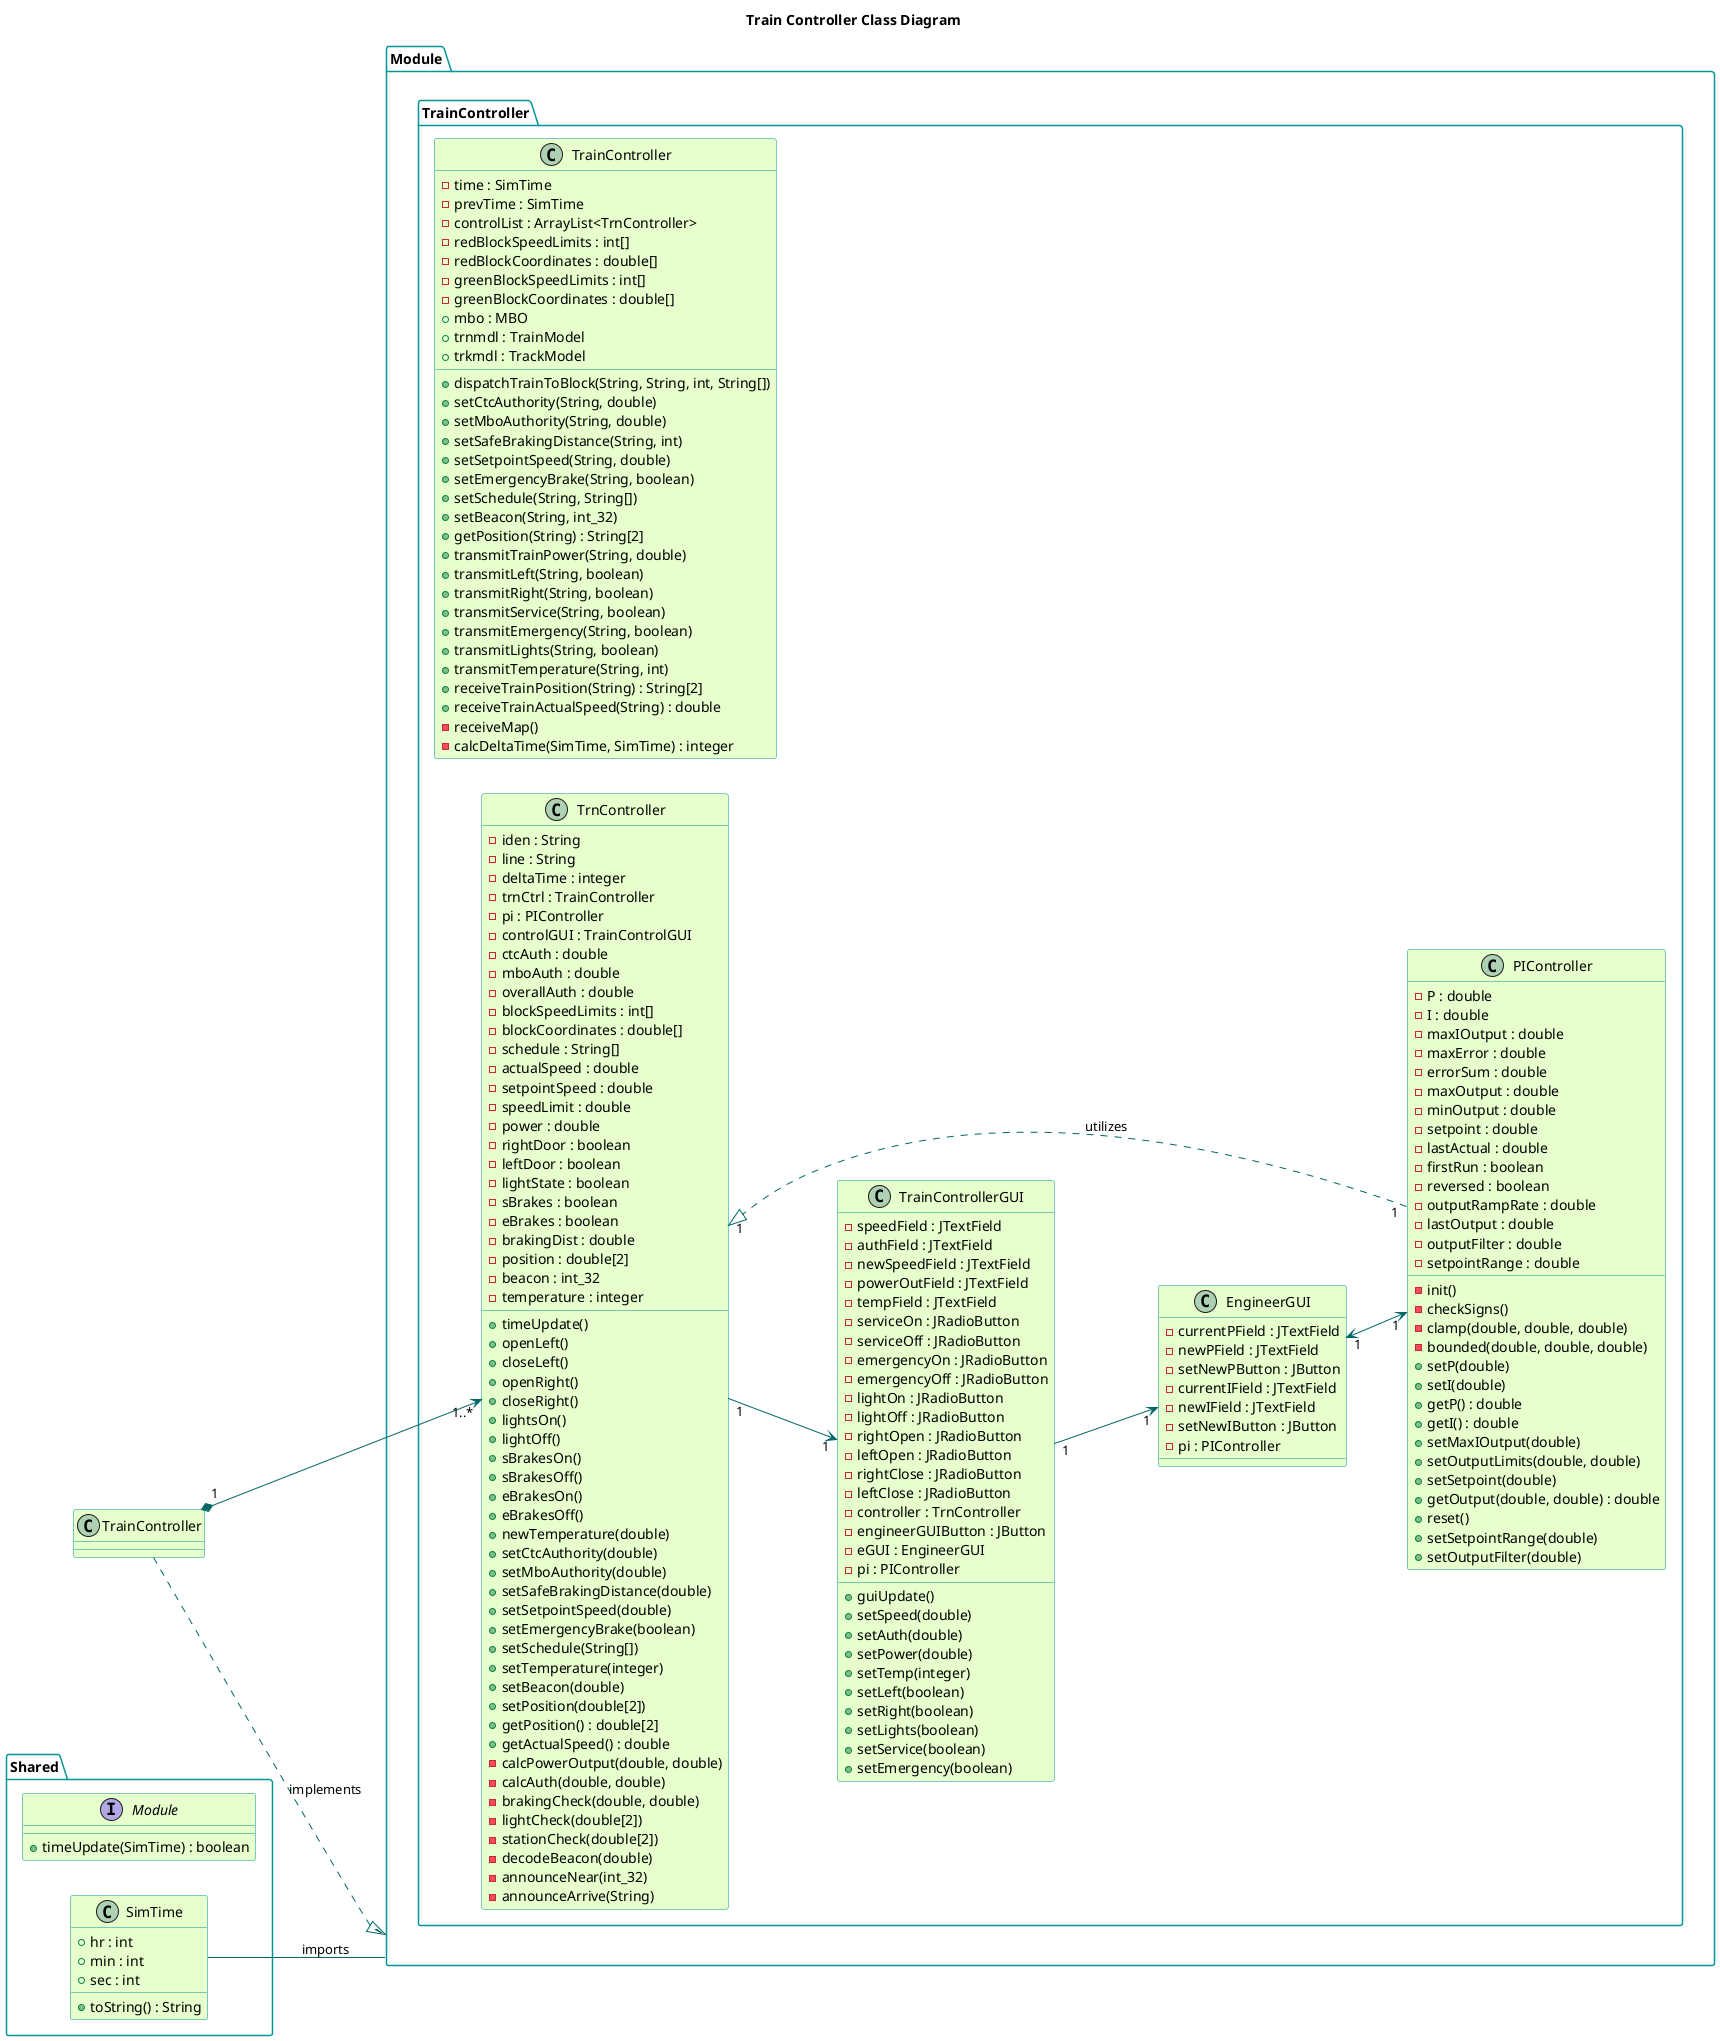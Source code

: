 @startuml

title Train Controller Class Diagram
'skinparam backgroundColor transparent'
skinparam classBackgroundColor #e6ffcc
skinparam classBorderColor 	#049595
skinparam packageBorderColor  #049595
skinparam arrowColor #006666

package "Module.TrainController" {
	class TrainController {
		-time : SimTime
		-prevTime : SimTime
		-controlList : ArrayList<TrnController>
		-redBlockSpeedLimits : int[]
		-redBlockCoordinates : double[]
		-greenBlockSpeedLimits : int[]
		-greenBlockCoordinates : double[]
		+mbo : MBO
		+trnmdl : TrainModel
		+trkmdl : TrackModel
		+dispatchTrainToBlock(String, String, int, String[])
		+setCtcAuthority(String, double)
		+setMboAuthority(String, double)
		+setSafeBrakingDistance(String, int)
		+setSetpointSpeed(String, double)
		+setEmergencyBrake(String, boolean)
		+setSchedule(String, String[])
		+setBeacon(String, int_32)
		+getPosition(String) : String[2]
		+transmitTrainPower(String, double)
		+transmitLeft(String, boolean)
		+transmitRight(String, boolean)
		+transmitService(String, boolean)
		+transmitEmergency(String, boolean)
		+transmitLights(String, boolean)
		+transmitTemperature(String, int)
		+receiveTrainPosition(String) : String[2]
		+receiveTrainActualSpeed(String) : double
		-receiveMap()
		-calcDeltaTime(SimTime, SimTime) : integer
	}

	class TrnController {
		-iden : String
		-line : String
		-deltaTime : integer
		-trnCtrl : TrainController
		-pi : PIController
		-controlGUI : TrainControlGUI
		-ctcAuth : double
		-mboAuth : double
		-overallAuth : double
		-blockSpeedLimits : int[]
		-blockCoordinates : double[]
		-schedule : String[]
		-actualSpeed : double
		-setpointSpeed : double
		-speedLimit : double
		-power : double
		-rightDoor : boolean
		-leftDoor : boolean
		-lightState : boolean
		-sBrakes : boolean
		-eBrakes : boolean
		-brakingDist : double
		-position : double[2]
		-beacon : int_32
		-temperature : integer
		+timeUpdate()
		+openLeft()
		+closeLeft()
		+openRight()
		+closeRight()
		+lightsOn()
		+lightOff()
		+sBrakesOn()
		+sBrakesOff()
		+eBrakesOn()
		+eBrakesOff()
		+newTemperature(double)
		+setCtcAuthority(double)
		+setMboAuthority(double)
		+setSafeBrakingDistance(double)
		+setSetpointSpeed(double)
		+setEmergencyBrake(boolean)
		+setSchedule(String[])
		+setTemperature(integer)
		+setBeacon(double)
		+setPosition(double[2])
		+getPosition() : double[2]
		+getActualSpeed() : double
		-calcPowerOutput(double, double)
		-calcAuth(double, double)
		-brakingCheck(double, double)
		-lightCheck(double[2])
		-stationCheck(double[2])
		-decodeBeacon(double)
		-announceNear(int_32)
		-announceArrive(String)
	}

	class TrainControllerGUI {
		-speedField : JTextField
		-authField : JTextField
		-newSpeedField : JTextField
		-powerOutField : JTextField
		-tempField : JTextField
		-serviceOn : JRadioButton
		-serviceOff : JRadioButton
		-emergencyOn : JRadioButton
		-emergencyOff : JRadioButton
		-lightOn : JRadioButton
		-lightOff : JRadioButton
		-rightOpen : JRadioButton
		-leftOpen : JRadioButton
		-rightClose : JRadioButton
		-leftClose : JRadioButton
		-controller : TrnController
		-engineerGUIButton : JButton
		-eGUI : EngineerGUI
		-pi : PIController
		+guiUpdate()
		+setSpeed(double)
		+setAuth(double)
		+setPower(double)
		+setTemp(integer)
		+setLeft(boolean)
		+setRight(boolean)
		+setLights(boolean)
		+setService(boolean)
		+setEmergency(boolean)
	}

	class EngineerGUI {
		-currentPField : JTextField
		-newPField : JTextField
		-setNewPButton : JButton
		-currentIField : JTextField
		-newIField : JTextField
		-setNewIButton : JButton
		-pi : PIController
	}

	class PIController {
		-P : double
		-I : double
		-maxIOutput : double
		-maxError : double
		-errorSum : double
		-maxOutput : double
		-minOutput : double
		-setpoint : double
		-lastActual : double
		-firstRun : boolean
		-reversed : boolean
		-outputRampRate : double
		-lastOutput : double
		-outputFilter : double
		-setpointRange : double
		-init()
		-checkSigns()
		-clamp(double, double, double)
		-bounded(double, double, double)
		+setP(double)
		+setI(double)
		+getP() : double
		+getI() : double
		+setMaxIOutput(double)
		+setOutputLimits(double, double)
		+setSetpoint(double)
		+getOutput(double, double) : double
		+reset()
		+setSetpointRange(double)
		+setOutputFilter(double)
	}
}

package "Shared" {
	interface Module {
		+timeUpdate(SimTime) : boolean
	}
	
	class SimTime {
		+hr : int
		+min : int
		+sec : int
		+toString() : String
	}
}

left to right direction

TrainController "1" *--> "1..*" TrnController
TrnController "1" --> "1" TrainControllerGUI
TrainControllerGUI "1" --> "1" EngineerGUI
EngineerGUI "1" <--> "1" PIController
PIController "1" ..|> "1" TrnController : utilizes
SimTime -- Module : imports
TrainController ..|> Module : implements

@enduml